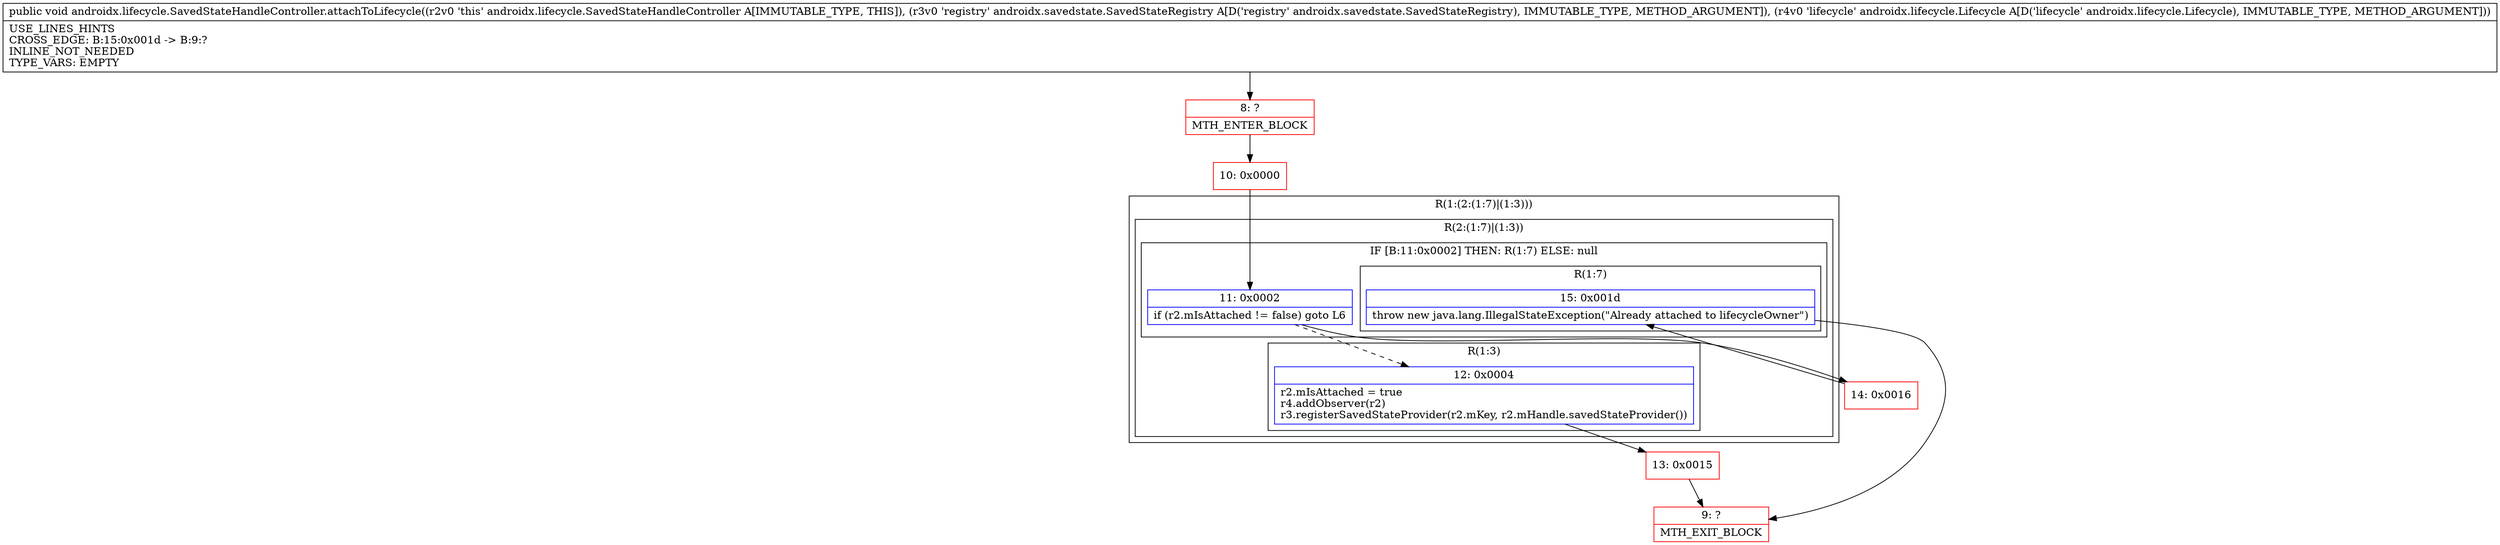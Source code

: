 digraph "CFG forandroidx.lifecycle.SavedStateHandleController.attachToLifecycle(Landroidx\/savedstate\/SavedStateRegistry;Landroidx\/lifecycle\/Lifecycle;)V" {
subgraph cluster_Region_659167763 {
label = "R(1:(2:(1:7)|(1:3)))";
node [shape=record,color=blue];
subgraph cluster_Region_1352415228 {
label = "R(2:(1:7)|(1:3))";
node [shape=record,color=blue];
subgraph cluster_IfRegion_954900411 {
label = "IF [B:11:0x0002] THEN: R(1:7) ELSE: null";
node [shape=record,color=blue];
Node_11 [shape=record,label="{11\:\ 0x0002|if (r2.mIsAttached != false) goto L6\l}"];
subgraph cluster_Region_1503902013 {
label = "R(1:7)";
node [shape=record,color=blue];
Node_15 [shape=record,label="{15\:\ 0x001d|throw new java.lang.IllegalStateException(\"Already attached to lifecycleOwner\")\l}"];
}
}
subgraph cluster_Region_785296024 {
label = "R(1:3)";
node [shape=record,color=blue];
Node_12 [shape=record,label="{12\:\ 0x0004|r2.mIsAttached = true\lr4.addObserver(r2)\lr3.registerSavedStateProvider(r2.mKey, r2.mHandle.savedStateProvider())\l}"];
}
}
}
Node_8 [shape=record,color=red,label="{8\:\ ?|MTH_ENTER_BLOCK\l}"];
Node_10 [shape=record,color=red,label="{10\:\ 0x0000}"];
Node_13 [shape=record,color=red,label="{13\:\ 0x0015}"];
Node_9 [shape=record,color=red,label="{9\:\ ?|MTH_EXIT_BLOCK\l}"];
Node_14 [shape=record,color=red,label="{14\:\ 0x0016}"];
MethodNode[shape=record,label="{public void androidx.lifecycle.SavedStateHandleController.attachToLifecycle((r2v0 'this' androidx.lifecycle.SavedStateHandleController A[IMMUTABLE_TYPE, THIS]), (r3v0 'registry' androidx.savedstate.SavedStateRegistry A[D('registry' androidx.savedstate.SavedStateRegistry), IMMUTABLE_TYPE, METHOD_ARGUMENT]), (r4v0 'lifecycle' androidx.lifecycle.Lifecycle A[D('lifecycle' androidx.lifecycle.Lifecycle), IMMUTABLE_TYPE, METHOD_ARGUMENT]))  | USE_LINES_HINTS\lCROSS_EDGE: B:15:0x001d \-\> B:9:?\lINLINE_NOT_NEEDED\lTYPE_VARS: EMPTY\l}"];
MethodNode -> Node_8;Node_11 -> Node_12[style=dashed];
Node_11 -> Node_14;
Node_15 -> Node_9;
Node_12 -> Node_13;
Node_8 -> Node_10;
Node_10 -> Node_11;
Node_13 -> Node_9;
Node_14 -> Node_15;
}

